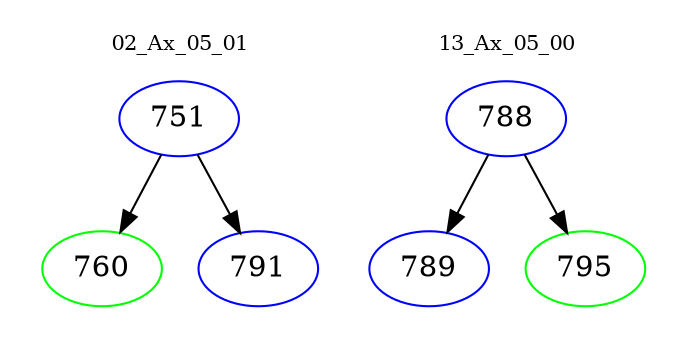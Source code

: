 digraph{
subgraph cluster_0 {
color = white
label = "02_Ax_05_01";
fontsize=10;
T0_751 [label="751", color="blue"]
T0_751 -> T0_760 [color="black"]
T0_760 [label="760", color="green"]
T0_751 -> T0_791 [color="black"]
T0_791 [label="791", color="blue"]
}
subgraph cluster_1 {
color = white
label = "13_Ax_05_00";
fontsize=10;
T1_788 [label="788", color="blue"]
T1_788 -> T1_789 [color="black"]
T1_789 [label="789", color="blue"]
T1_788 -> T1_795 [color="black"]
T1_795 [label="795", color="green"]
}
}
